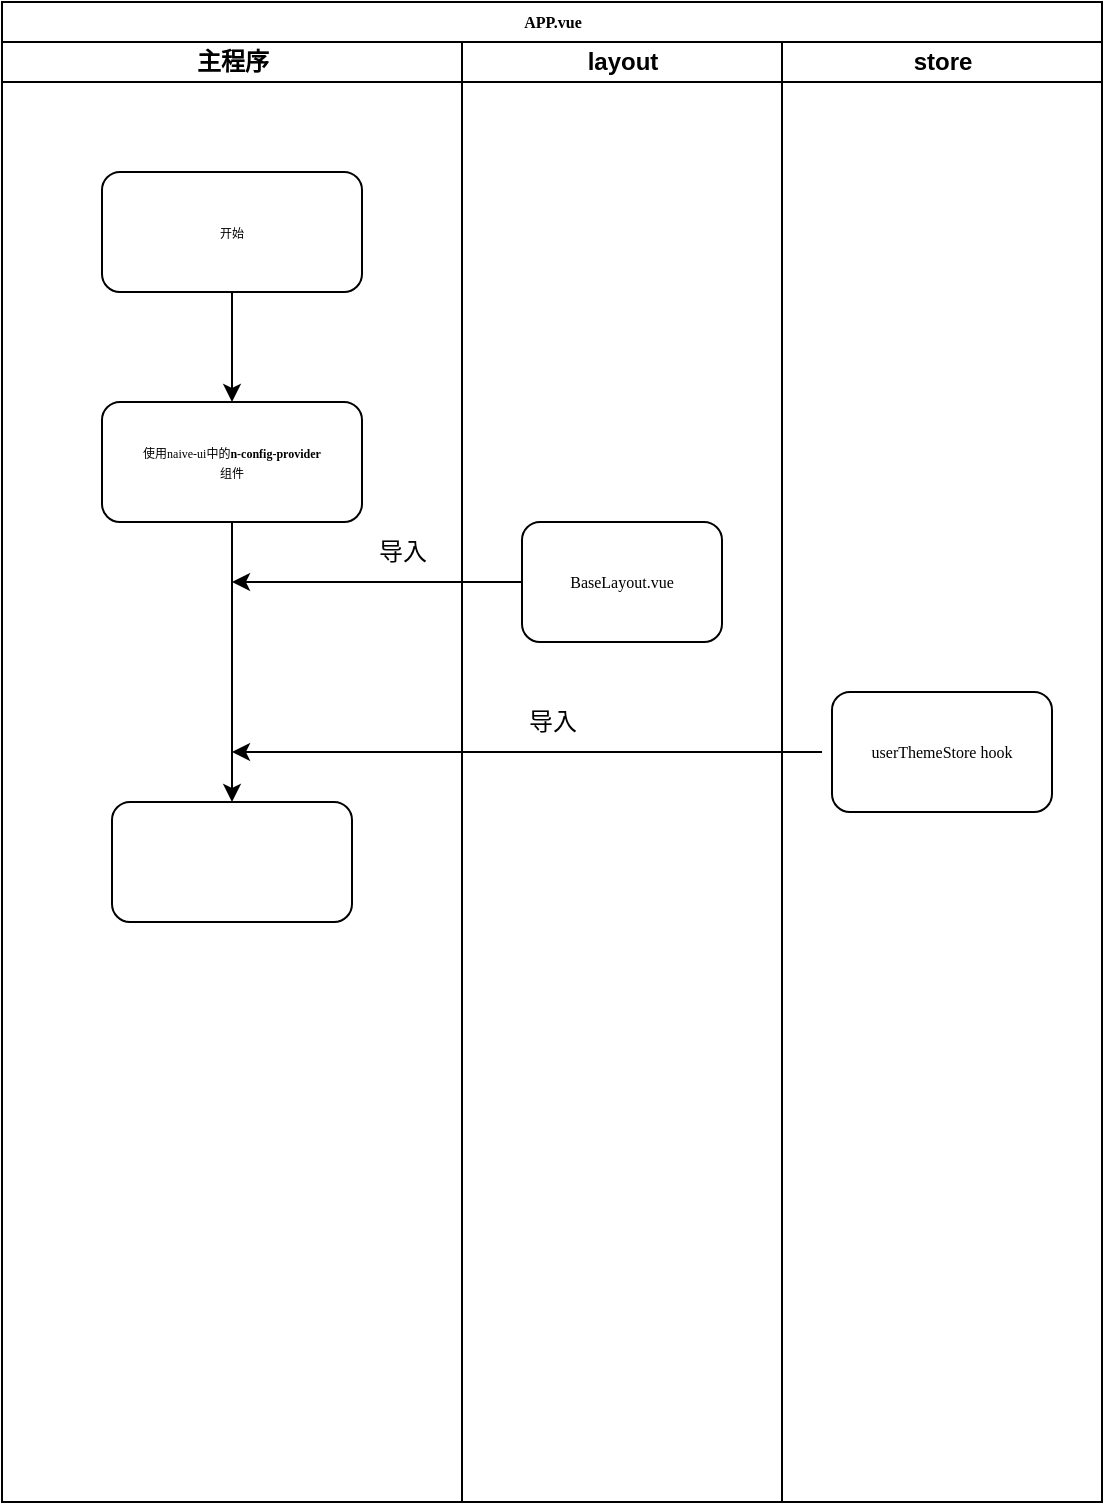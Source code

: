 <mxfile version="20.8.5" type="github">
  <diagram name="Page-1" id="74e2e168-ea6b-b213-b513-2b3c1d86103e">
    <mxGraphModel dx="772" dy="636" grid="1" gridSize="10" guides="1" tooltips="1" connect="1" arrows="1" fold="1" page="1" pageScale="1" pageWidth="1100" pageHeight="850" background="none" math="0" shadow="0">
      <root>
        <mxCell id="0" />
        <mxCell id="1" parent="0" />
        <mxCell id="77e6c97f196da883-1" value="APP.vue" style="swimlane;html=1;childLayout=stackLayout;startSize=20;rounded=0;shadow=0;labelBackgroundColor=none;strokeWidth=1;fontFamily=Verdana;fontSize=8;align=center;" parent="1" vertex="1">
          <mxGeometry x="130" y="50" width="550" height="750" as="geometry" />
        </mxCell>
        <mxCell id="77e6c97f196da883-2" value="主程序" style="swimlane;html=1;startSize=20;" parent="77e6c97f196da883-1" vertex="1">
          <mxGeometry y="20" width="230" height="730" as="geometry" />
        </mxCell>
        <mxCell id="mgIRrmFmTf57zvJcM2wQ-6" style="edgeStyle=orthogonalEdgeStyle;rounded=0;orthogonalLoop=1;jettySize=auto;html=1;entryX=0.5;entryY=0;entryDx=0;entryDy=0;fontSize=12;" edge="1" parent="77e6c97f196da883-2" source="77e6c97f196da883-8" target="mgIRrmFmTf57zvJcM2wQ-4">
          <mxGeometry relative="1" as="geometry" />
        </mxCell>
        <mxCell id="77e6c97f196da883-8" value="&lt;span style=&quot;font-size: 6px;&quot;&gt;开始&lt;/span&gt;" style="rounded=1;whiteSpace=wrap;html=1;shadow=0;labelBackgroundColor=none;strokeWidth=1;fontFamily=Verdana;fontSize=8;align=center;" parent="77e6c97f196da883-2" vertex="1">
          <mxGeometry x="50" y="65" width="130" height="60" as="geometry" />
        </mxCell>
        <mxCell id="mgIRrmFmTf57zvJcM2wQ-8" value="" style="edgeStyle=orthogonalEdgeStyle;rounded=0;orthogonalLoop=1;jettySize=auto;html=1;fontSize=12;" edge="1" parent="77e6c97f196da883-2" source="mgIRrmFmTf57zvJcM2wQ-4" target="mgIRrmFmTf57zvJcM2wQ-7">
          <mxGeometry relative="1" as="geometry" />
        </mxCell>
        <mxCell id="mgIRrmFmTf57zvJcM2wQ-4" value="&lt;font style=&quot;font-size: 6px;&quot;&gt;使用naive-ui中的&lt;b style=&quot;border-color: var(--border-color);&quot;&gt;n-config-provider&lt;/b&gt;&lt;b&gt;&lt;br&gt;&lt;/b&gt;&lt;span style=&quot;background-color: initial;&quot;&gt;组件&lt;/span&gt;&lt;/font&gt;" style="rounded=1;whiteSpace=wrap;html=1;shadow=0;labelBackgroundColor=none;strokeWidth=1;fontFamily=Verdana;fontSize=8;align=center;" vertex="1" parent="77e6c97f196da883-2">
          <mxGeometry x="50" y="180" width="130" height="60" as="geometry" />
        </mxCell>
        <mxCell id="mgIRrmFmTf57zvJcM2wQ-7" value="" style="whiteSpace=wrap;html=1;fontSize=8;fontFamily=Verdana;rounded=1;shadow=0;labelBackgroundColor=none;strokeWidth=1;" vertex="1" parent="77e6c97f196da883-2">
          <mxGeometry x="55" y="380" width="120" height="60" as="geometry" />
        </mxCell>
        <mxCell id="mgIRrmFmTf57zvJcM2wQ-11" value="导入" style="text;html=1;align=center;verticalAlign=middle;resizable=0;points=[];autosize=1;strokeColor=none;fillColor=none;fontSize=12;" vertex="1" parent="77e6c97f196da883-2">
          <mxGeometry x="175" y="240" width="50" height="30" as="geometry" />
        </mxCell>
        <mxCell id="77e6c97f196da883-3" value="layout" style="swimlane;html=1;startSize=20;" parent="77e6c97f196da883-1" vertex="1">
          <mxGeometry x="230" y="20" width="160" height="730" as="geometry" />
        </mxCell>
        <mxCell id="77e6c97f196da883-11" value="BaseLayout.vue" style="rounded=1;whiteSpace=wrap;html=1;shadow=0;labelBackgroundColor=none;strokeWidth=1;fontFamily=Verdana;fontSize=8;align=center;" parent="77e6c97f196da883-3" vertex="1">
          <mxGeometry x="30" y="240" width="100" height="60" as="geometry" />
        </mxCell>
        <mxCell id="mgIRrmFmTf57zvJcM2wQ-15" value="导入" style="text;html=1;align=center;verticalAlign=middle;resizable=0;points=[];autosize=1;strokeColor=none;fillColor=none;fontSize=12;" vertex="1" parent="77e6c97f196da883-3">
          <mxGeometry x="20" y="325" width="50" height="30" as="geometry" />
        </mxCell>
        <mxCell id="77e6c97f196da883-7" value="store" style="swimlane;html=1;startSize=20;" parent="77e6c97f196da883-1" vertex="1">
          <mxGeometry x="390" y="20" width="160" height="730" as="geometry" />
        </mxCell>
        <mxCell id="mgIRrmFmTf57zvJcM2wQ-12" value="userThemeStore hook" style="rounded=1;whiteSpace=wrap;html=1;shadow=0;labelBackgroundColor=none;strokeWidth=1;fontFamily=Verdana;fontSize=8;align=center;" vertex="1" parent="77e6c97f196da883-7">
          <mxGeometry x="25" y="325" width="110" height="60" as="geometry" />
        </mxCell>
        <mxCell id="mgIRrmFmTf57zvJcM2wQ-10" value="" style="edgeStyle=orthogonalEdgeStyle;rounded=0;orthogonalLoop=1;jettySize=auto;html=1;fontSize=12;" edge="1" parent="77e6c97f196da883-1" source="77e6c97f196da883-11">
          <mxGeometry relative="1" as="geometry">
            <mxPoint x="115" y="290" as="targetPoint" />
          </mxGeometry>
        </mxCell>
        <mxCell id="mgIRrmFmTf57zvJcM2wQ-14" style="edgeStyle=orthogonalEdgeStyle;rounded=0;orthogonalLoop=1;jettySize=auto;html=1;fontSize=12;" edge="1" parent="1">
          <mxGeometry relative="1" as="geometry">
            <mxPoint x="245.0" y="425" as="targetPoint" />
            <mxPoint x="540" y="425" as="sourcePoint" />
          </mxGeometry>
        </mxCell>
      </root>
    </mxGraphModel>
  </diagram>
</mxfile>
